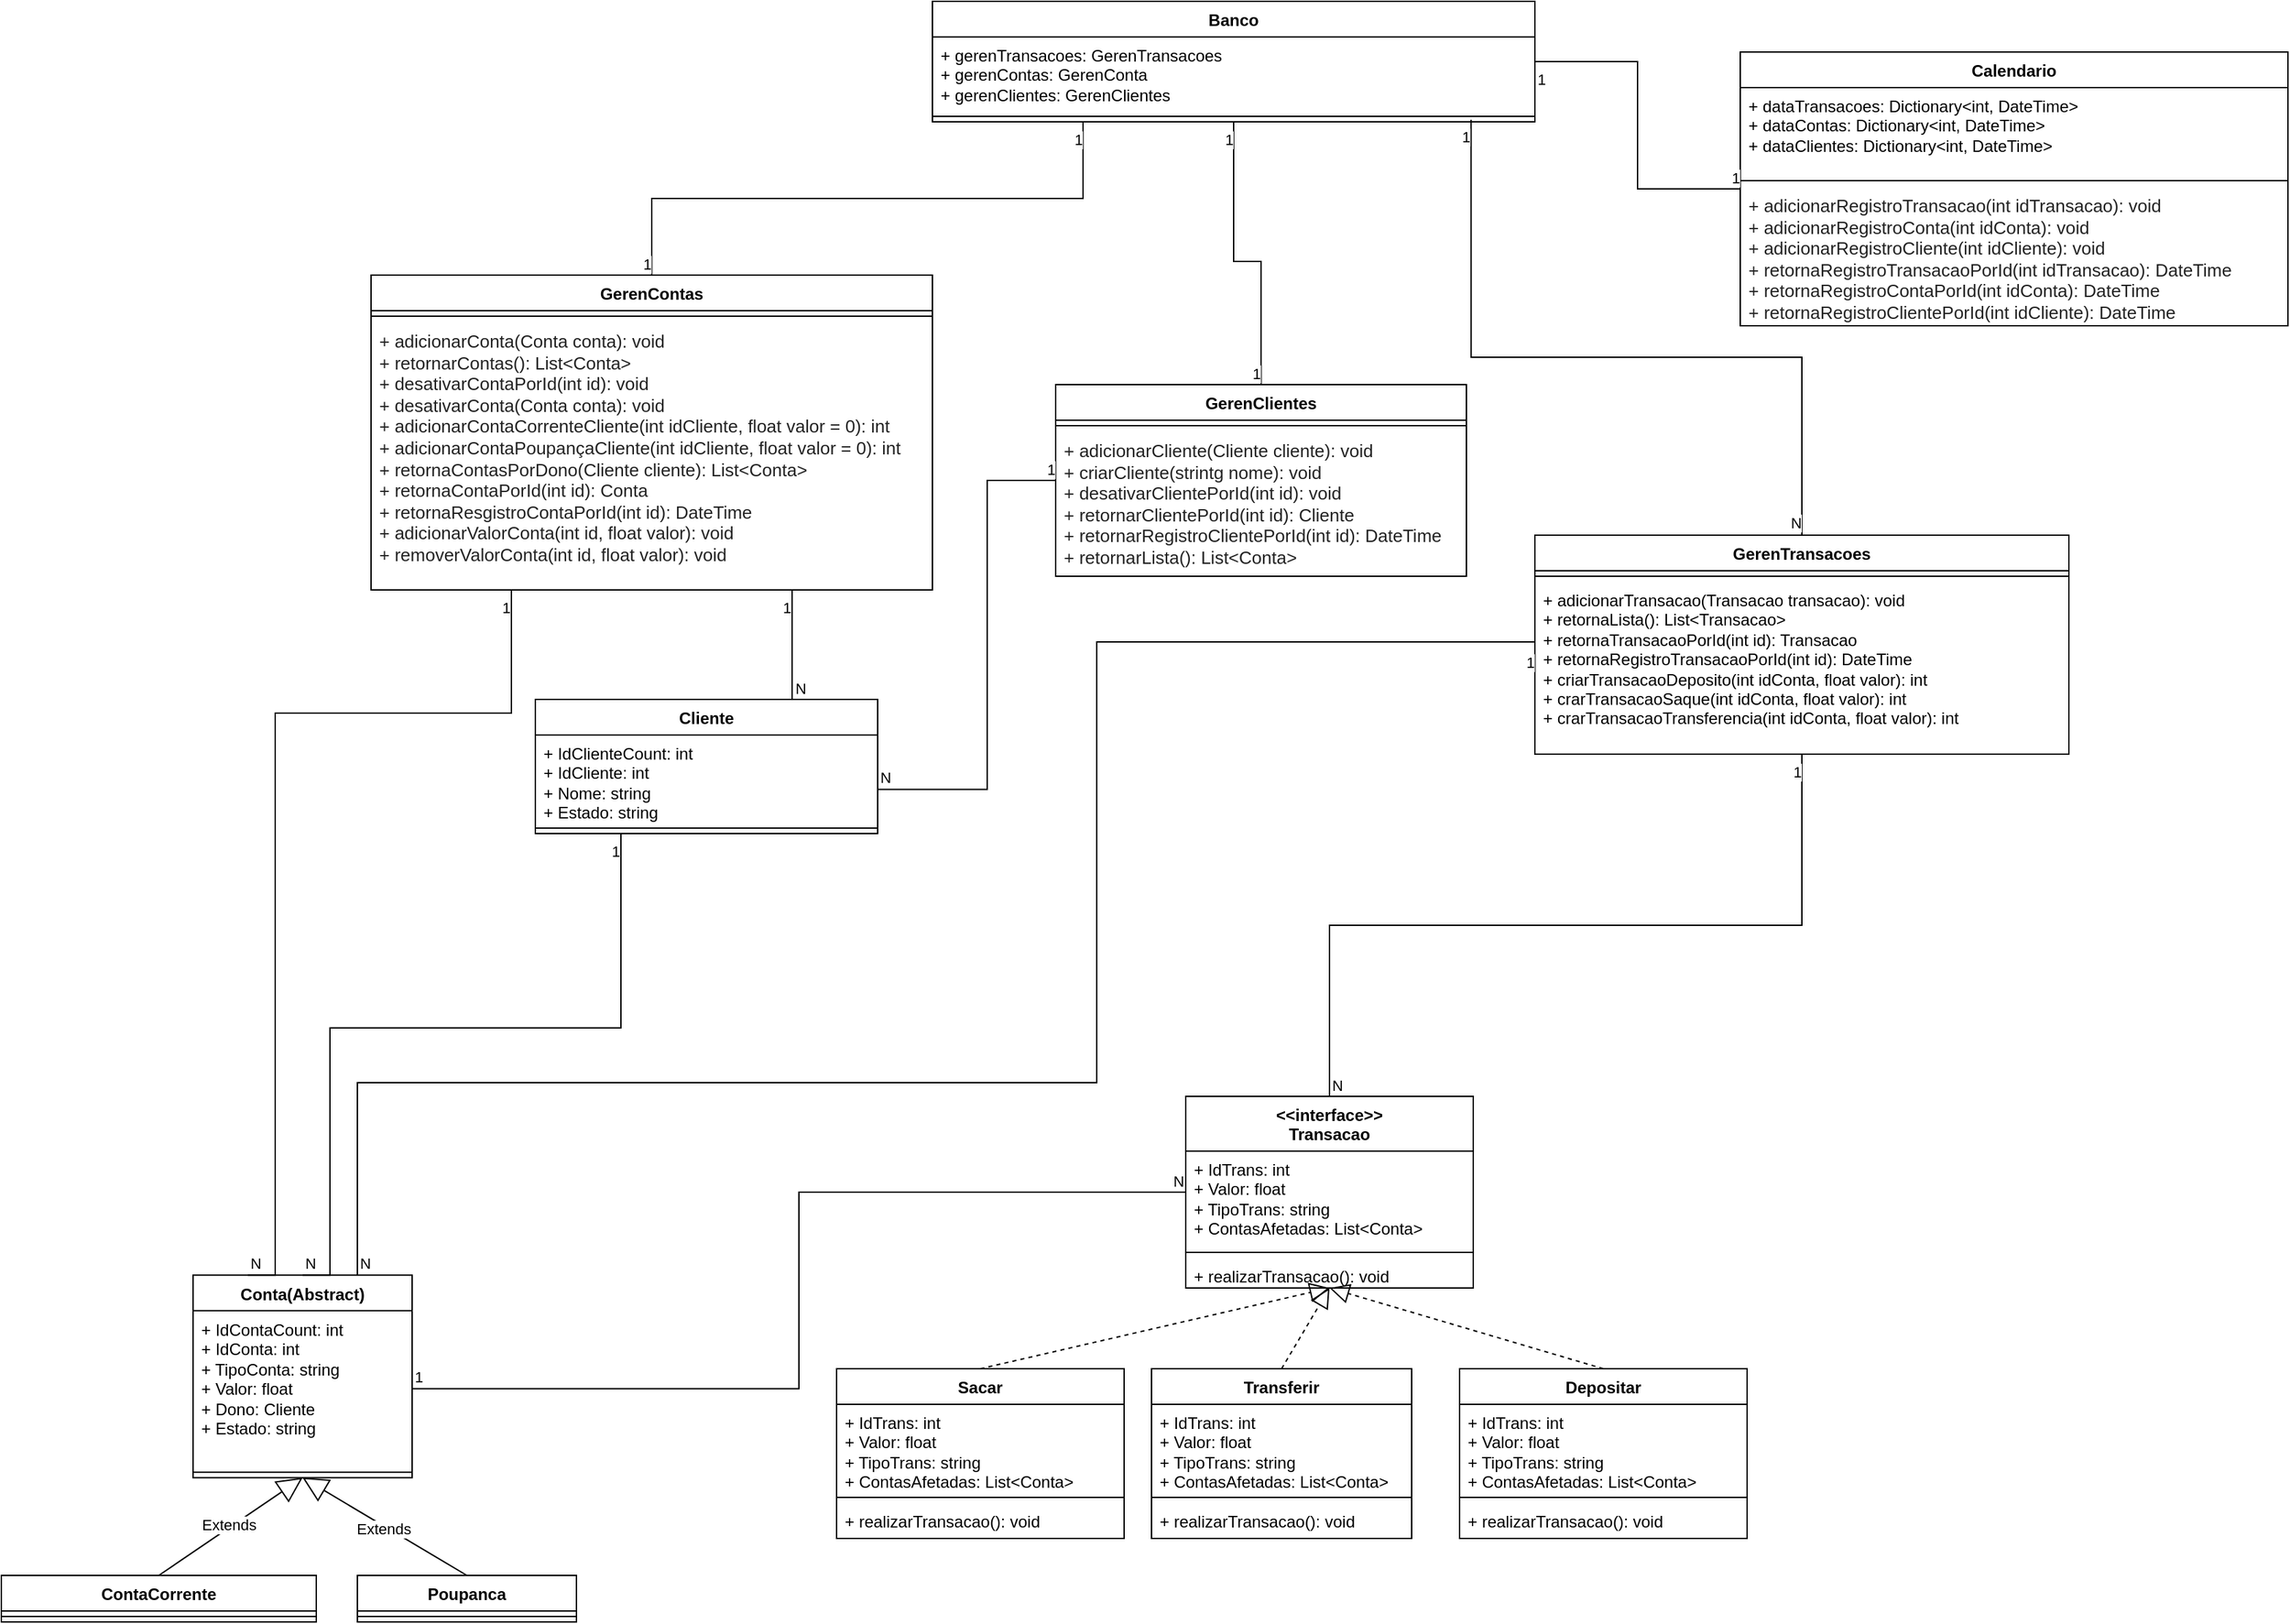 <mxfile version="24.8.1">
  <diagram id="C5RBs43oDa-KdzZeNtuy" name="Page-1">
    <mxGraphModel dx="4323" dy="3220" grid="1" gridSize="10" guides="1" tooltips="1" connect="1" arrows="1" fold="1" page="1" pageScale="1" pageWidth="827" pageHeight="1169" math="0" shadow="0">
      <root>
        <mxCell id="0" />
        <mxCell id="1" parent="0" />
        <mxCell id="G4L6pThN_X2vBgPVNXD7-27" value="Banco" style="swimlane;fontStyle=1;align=center;verticalAlign=top;childLayout=stackLayout;horizontal=1;startSize=26;horizontalStack=0;resizeParent=1;resizeParentMax=0;resizeLast=0;collapsible=1;marginBottom=0;whiteSpace=wrap;html=1;" parent="1" vertex="1">
          <mxGeometry x="160" y="10" width="440" height="88" as="geometry">
            <mxRectangle x="210" y="10" width="70" height="30" as="alternateBounds" />
          </mxGeometry>
        </mxCell>
        <mxCell id="G4L6pThN_X2vBgPVNXD7-28" value="+ gerenTransacoes: GerenTransacoes&lt;br&gt;&lt;div&gt;+ gerenContas: GerenConta&lt;br&gt;+&amp;nbsp;gerenClientes:&amp;nbsp;GerenClientes&lt;/div&gt;" style="text;strokeColor=none;fillColor=none;align=left;verticalAlign=top;spacingLeft=4;spacingRight=4;overflow=hidden;rotatable=0;points=[[0,0.5],[1,0.5]];portConstraint=eastwest;whiteSpace=wrap;html=1;" parent="G4L6pThN_X2vBgPVNXD7-27" vertex="1">
          <mxGeometry y="26" width="440" height="54" as="geometry" />
        </mxCell>
        <mxCell id="G4L6pThN_X2vBgPVNXD7-29" value="" style="line;strokeWidth=1;fillColor=none;align=left;verticalAlign=middle;spacingTop=-1;spacingLeft=3;spacingRight=3;rotatable=0;labelPosition=right;points=[];portConstraint=eastwest;strokeColor=inherit;" parent="G4L6pThN_X2vBgPVNXD7-27" vertex="1">
          <mxGeometry y="80" width="440" height="8" as="geometry" />
        </mxCell>
        <mxCell id="G4L6pThN_X2vBgPVNXD7-36" value="Sacar" style="swimlane;fontStyle=1;align=center;verticalAlign=top;childLayout=stackLayout;horizontal=1;startSize=26;horizontalStack=0;resizeParent=1;resizeParentMax=0;resizeLast=0;collapsible=1;marginBottom=0;whiteSpace=wrap;html=1;" parent="1" vertex="1">
          <mxGeometry x="90" y="1009" width="210" height="124" as="geometry" />
        </mxCell>
        <mxCell id="G4L6pThN_X2vBgPVNXD7-37" value="+ IdTrans: int&lt;br&gt;+ Valor: float&lt;div&gt;+ TipoTrans: string&lt;br&gt;+ ContasAfetadas: List&amp;lt;Conta&amp;gt;&lt;/div&gt;" style="text;strokeColor=none;fillColor=none;align=left;verticalAlign=top;spacingLeft=4;spacingRight=4;overflow=hidden;rotatable=0;points=[[0,0.5],[1,0.5]];portConstraint=eastwest;whiteSpace=wrap;html=1;" parent="G4L6pThN_X2vBgPVNXD7-36" vertex="1">
          <mxGeometry y="26" width="210" height="64" as="geometry" />
        </mxCell>
        <mxCell id="G4L6pThN_X2vBgPVNXD7-38" value="" style="line;strokeWidth=1;fillColor=none;align=left;verticalAlign=middle;spacingTop=-1;spacingLeft=3;spacingRight=3;rotatable=0;labelPosition=right;points=[];portConstraint=eastwest;strokeColor=inherit;" parent="G4L6pThN_X2vBgPVNXD7-36" vertex="1">
          <mxGeometry y="90" width="210" height="8" as="geometry" />
        </mxCell>
        <mxCell id="G4L6pThN_X2vBgPVNXD7-39" value="+ realizarTransacao(): void" style="text;strokeColor=none;fillColor=none;align=left;verticalAlign=top;spacingLeft=4;spacingRight=4;overflow=hidden;rotatable=0;points=[[0,0.5],[1,0.5]];portConstraint=eastwest;whiteSpace=wrap;html=1;" parent="G4L6pThN_X2vBgPVNXD7-36" vertex="1">
          <mxGeometry y="98" width="210" height="26" as="geometry" />
        </mxCell>
        <mxCell id="G4L6pThN_X2vBgPVNXD7-40" value="Transferir" style="swimlane;fontStyle=1;align=center;verticalAlign=top;childLayout=stackLayout;horizontal=1;startSize=26;horizontalStack=0;resizeParent=1;resizeParentMax=0;resizeLast=0;collapsible=1;marginBottom=0;whiteSpace=wrap;html=1;" parent="1" vertex="1">
          <mxGeometry x="320" y="1009" width="190" height="124" as="geometry" />
        </mxCell>
        <mxCell id="G4L6pThN_X2vBgPVNXD7-41" value="+ IdTrans: int&lt;br&gt;+ Valor: float&lt;div&gt;+ TipoTrans: string&lt;br&gt;+ ContasAfetadas: List&amp;lt;Conta&amp;gt;&lt;/div&gt;" style="text;strokeColor=none;fillColor=none;align=left;verticalAlign=top;spacingLeft=4;spacingRight=4;overflow=hidden;rotatable=0;points=[[0,0.5],[1,0.5]];portConstraint=eastwest;whiteSpace=wrap;html=1;" parent="G4L6pThN_X2vBgPVNXD7-40" vertex="1">
          <mxGeometry y="26" width="190" height="64" as="geometry" />
        </mxCell>
        <mxCell id="G4L6pThN_X2vBgPVNXD7-42" value="" style="line;strokeWidth=1;fillColor=none;align=left;verticalAlign=middle;spacingTop=-1;spacingLeft=3;spacingRight=3;rotatable=0;labelPosition=right;points=[];portConstraint=eastwest;strokeColor=inherit;" parent="G4L6pThN_X2vBgPVNXD7-40" vertex="1">
          <mxGeometry y="90" width="190" height="8" as="geometry" />
        </mxCell>
        <mxCell id="G4L6pThN_X2vBgPVNXD7-43" value="+ realizarTransacao(): void" style="text;strokeColor=none;fillColor=none;align=left;verticalAlign=top;spacingLeft=4;spacingRight=4;overflow=hidden;rotatable=0;points=[[0,0.5],[1,0.5]];portConstraint=eastwest;whiteSpace=wrap;html=1;" parent="G4L6pThN_X2vBgPVNXD7-40" vertex="1">
          <mxGeometry y="98" width="190" height="26" as="geometry" />
        </mxCell>
        <mxCell id="G4L6pThN_X2vBgPVNXD7-44" value="Poupanca" style="swimlane;fontStyle=1;align=center;verticalAlign=top;childLayout=stackLayout;horizontal=1;startSize=26;horizontalStack=0;resizeParent=1;resizeParentMax=0;resizeLast=0;collapsible=1;marginBottom=0;whiteSpace=wrap;html=1;" parent="1" vertex="1">
          <mxGeometry x="-260" y="1160" width="160" height="34" as="geometry" />
        </mxCell>
        <mxCell id="G4L6pThN_X2vBgPVNXD7-46" value="" style="line;strokeWidth=1;fillColor=none;align=left;verticalAlign=middle;spacingTop=-1;spacingLeft=3;spacingRight=3;rotatable=0;labelPosition=right;points=[];portConstraint=eastwest;strokeColor=inherit;" parent="G4L6pThN_X2vBgPVNXD7-44" vertex="1">
          <mxGeometry y="26" width="160" height="8" as="geometry" />
        </mxCell>
        <mxCell id="G4L6pThN_X2vBgPVNXD7-48" value="GerenContas" style="swimlane;fontStyle=1;align=center;verticalAlign=top;childLayout=stackLayout;horizontal=1;startSize=26;horizontalStack=0;resizeParent=1;resizeParentMax=0;resizeLast=0;collapsible=1;marginBottom=0;whiteSpace=wrap;html=1;" parent="1" vertex="1">
          <mxGeometry x="-250" y="210" width="410" height="230" as="geometry">
            <mxRectangle x="-160" y="290" width="160" height="30" as="alternateBounds" />
          </mxGeometry>
        </mxCell>
        <mxCell id="G4L6pThN_X2vBgPVNXD7-50" value="" style="line;strokeWidth=1;fillColor=none;align=left;verticalAlign=middle;spacingTop=-1;spacingLeft=3;spacingRight=3;rotatable=0;labelPosition=right;points=[];portConstraint=eastwest;strokeColor=inherit;" parent="G4L6pThN_X2vBgPVNXD7-48" vertex="1">
          <mxGeometry y="26" width="410" height="8" as="geometry" />
        </mxCell>
        <mxCell id="G4L6pThN_X2vBgPVNXD7-51" value="&lt;span style=&quot;color: rgb(34, 34, 34); font-family: Arial, Helvetica, sans-serif; font-size: small; background-color: rgb(255, 255, 255);&quot;&gt;+ adicionarConta(Conta conta): void&lt;/span&gt;&lt;br style=&quot;color: rgb(34, 34, 34); font-family: Arial, Helvetica, sans-serif; font-size: small; background-color: rgb(255, 255, 255);&quot;&gt;&lt;span style=&quot;color: rgb(34, 34, 34); font-family: Arial, Helvetica, sans-serif; font-size: small; background-color: rgb(255, 255, 255);&quot;&gt;+ retornarContas(): List&amp;lt;Conta&amp;gt;&lt;br&gt;+ desativarContaPorId(int id): void&lt;br&gt;+ desativarConta(Conta conta): void&lt;br&gt;+&amp;nbsp;&lt;/span&gt;&lt;font size=&quot;2&quot; face=&quot;Arial, Helvetica, sans-serif&quot; color=&quot;#222222&quot;&gt;adicionarContaCorrenteCliente(int idCliente, float valor = 0): int&lt;/font&gt;&lt;div&gt;&lt;font size=&quot;2&quot; face=&quot;Arial, Helvetica, sans-serif&quot; color=&quot;#222222&quot;&gt;+&amp;nbsp;&lt;/font&gt;&lt;span style=&quot;color: rgb(34, 34, 34); font-family: Arial, Helvetica, sans-serif; font-size: small; background-color: initial;&quot;&gt;adicionarContaPoupançaCliente(int idCliente, float valor = 0): int&lt;br&gt;+ retornaContasPorDono(Cliente cliente): List&amp;lt;Conta&amp;gt;&lt;/span&gt;&lt;/div&gt;&lt;div&gt;&lt;span style=&quot;color: rgb(34, 34, 34); font-family: Arial, Helvetica, sans-serif; font-size: small; background-color: initial;&quot;&gt;+ retornaContaPorId(int id): Conta&lt;/span&gt;&lt;/div&gt;&lt;div&gt;&lt;span style=&quot;color: rgb(34, 34, 34); font-family: Arial, Helvetica, sans-serif; font-size: small; background-color: initial;&quot;&gt;+&amp;nbsp;&lt;/span&gt;&lt;span style=&quot;color: rgb(34, 34, 34); font-family: Arial, Helvetica, sans-serif; font-size: small; background-color: initial;&quot;&gt;retornaResgistroContaPorId(int id): DateTime&lt;br&gt;+ adicionarValorConta(int id, float valor): void&lt;br&gt;+ removerValorConta(int id, float valor): void&lt;/span&gt;&lt;/div&gt;" style="text;strokeColor=none;fillColor=none;align=left;verticalAlign=top;spacingLeft=4;spacingRight=4;overflow=hidden;rotatable=0;points=[[0,0.5],[1,0.5]];portConstraint=eastwest;whiteSpace=wrap;html=1;" parent="G4L6pThN_X2vBgPVNXD7-48" vertex="1">
          <mxGeometry y="34" width="410" height="196" as="geometry" />
        </mxCell>
        <mxCell id="G4L6pThN_X2vBgPVNXD7-52" value="Calendario" style="swimlane;fontStyle=1;align=center;verticalAlign=top;childLayout=stackLayout;horizontal=1;startSize=26;horizontalStack=0;resizeParent=1;resizeParentMax=0;resizeLast=0;collapsible=1;marginBottom=0;whiteSpace=wrap;html=1;" parent="1" vertex="1">
          <mxGeometry x="750" y="47" width="400" height="200" as="geometry">
            <mxRectangle x="750" y="47" width="100" height="30" as="alternateBounds" />
          </mxGeometry>
        </mxCell>
        <mxCell id="G4L6pThN_X2vBgPVNXD7-53" value="+ dataTransacoes: Dictionary&amp;lt;int, DateTime&amp;gt;&lt;div&gt;+ dataContas: Dictionary&amp;lt;int, DateTime&amp;gt;&lt;br&gt;&lt;/div&gt;&lt;div&gt;+ dataClientes: Dictionary&amp;lt;int, DateTime&amp;gt;&lt;br&gt;&lt;/div&gt;" style="text;strokeColor=none;fillColor=none;align=left;verticalAlign=top;spacingLeft=4;spacingRight=4;overflow=hidden;rotatable=0;points=[[0,0.5],[1,0.5]];portConstraint=eastwest;whiteSpace=wrap;html=1;" parent="G4L6pThN_X2vBgPVNXD7-52" vertex="1">
          <mxGeometry y="26" width="400" height="64" as="geometry" />
        </mxCell>
        <mxCell id="G4L6pThN_X2vBgPVNXD7-54" value="" style="line;strokeWidth=1;fillColor=none;align=left;verticalAlign=middle;spacingTop=-1;spacingLeft=3;spacingRight=3;rotatable=0;labelPosition=right;points=[];portConstraint=eastwest;strokeColor=inherit;" parent="G4L6pThN_X2vBgPVNXD7-52" vertex="1">
          <mxGeometry y="90" width="400" height="8" as="geometry" />
        </mxCell>
        <mxCell id="G4L6pThN_X2vBgPVNXD7-55" value="&lt;font size=&quot;2&quot; face=&quot;Arial, Helvetica, sans-serif&quot; color=&quot;#222222&quot;&gt;&lt;span style=&quot;background-color: rgb(255, 255, 255);&quot;&gt;+ adicionarRegistroTransacao(int idTransacao): void&lt;br&gt;&lt;/span&gt;&lt;/font&gt;&lt;span style=&quot;color: rgb(34, 34, 34); font-family: Arial, Helvetica, sans-serif; font-size: small; background-color: rgb(255, 255, 255);&quot;&gt;+ adicionarRegistroConta(int idConta): void&lt;br&gt;&lt;/span&gt;&lt;span style=&quot;color: rgb(34, 34, 34); font-family: Arial, Helvetica, sans-serif; font-size: small; background-color: rgb(255, 255, 255);&quot;&gt;+ adicionarRegistroCliente(int idCliente): void&lt;br&gt;&lt;/span&gt;&lt;span style=&quot;color: rgb(34, 34, 34); font-family: Arial, Helvetica, sans-serif; font-size: small; background-color: rgb(255, 255, 255);&quot;&gt;+ retornaRegistroTransacaoPorId(int idTransacao): DateTime&lt;br&gt;&lt;/span&gt;&lt;span style=&quot;color: rgb(34, 34, 34); font-family: Arial, Helvetica, sans-serif; font-size: small; background-color: rgb(255, 255, 255);&quot;&gt;+ retornaRegistroContaPorId(int idConta): DateTime&lt;br&gt;&lt;/span&gt;&lt;span style=&quot;color: rgb(34, 34, 34); font-family: Arial, Helvetica, sans-serif; font-size: small; background-color: rgb(255, 255, 255);&quot;&gt;+ retornaRegistroClientePorId(int idCliente): DateTime&lt;/span&gt;&lt;font size=&quot;2&quot; face=&quot;Arial, Helvetica, sans-serif&quot; color=&quot;#222222&quot;&gt;&lt;span style=&quot;background-color: rgb(255, 255, 255);&quot;&gt;&lt;br&gt;&lt;/span&gt;&lt;/font&gt;" style="text;strokeColor=none;fillColor=none;align=left;verticalAlign=top;spacingLeft=4;spacingRight=4;overflow=hidden;rotatable=0;points=[[0,0.5],[1,0.5]];portConstraint=eastwest;whiteSpace=wrap;html=1;" parent="G4L6pThN_X2vBgPVNXD7-52" vertex="1">
          <mxGeometry y="98" width="400" height="102" as="geometry" />
        </mxCell>
        <mxCell id="G4L6pThN_X2vBgPVNXD7-56" value="GerenClientes" style="swimlane;fontStyle=1;align=center;verticalAlign=top;childLayout=stackLayout;horizontal=1;startSize=26;horizontalStack=0;resizeParent=1;resizeParentMax=0;resizeLast=0;collapsible=1;marginBottom=0;whiteSpace=wrap;html=1;" parent="1" vertex="1">
          <mxGeometry x="250" y="290" width="300" height="140" as="geometry">
            <mxRectangle x="190" y="410" width="170" height="30" as="alternateBounds" />
          </mxGeometry>
        </mxCell>
        <mxCell id="G4L6pThN_X2vBgPVNXD7-58" value="" style="line;strokeWidth=1;fillColor=none;align=left;verticalAlign=middle;spacingTop=-1;spacingLeft=3;spacingRight=3;rotatable=0;labelPosition=right;points=[];portConstraint=eastwest;strokeColor=inherit;" parent="G4L6pThN_X2vBgPVNXD7-56" vertex="1">
          <mxGeometry y="26" width="300" height="8" as="geometry" />
        </mxCell>
        <mxCell id="G4L6pThN_X2vBgPVNXD7-59" value="&lt;span style=&quot;color: rgb(34, 34, 34); font-family: Arial, Helvetica, sans-serif; font-size: small; background-color: rgb(255, 255, 255);&quot;&gt;+ adicionarCliente(Cliente cliente): void&lt;/span&gt;&lt;br style=&quot;color: rgb(34, 34, 34); font-family: Arial, Helvetica, sans-serif; font-size: small; background-color: rgb(255, 255, 255);&quot;&gt;&lt;span style=&quot;color: rgb(34, 34, 34); font-family: Arial, Helvetica, sans-serif; font-size: small; background-color: rgb(255, 255, 255);&quot;&gt;+ criarCliente(strintg nome): void&lt;br&gt;+ desativarClientePorId(int id): void&lt;br&gt;+ retornarClientePorId(int id): Cliente&lt;/span&gt;&lt;div&gt;&lt;span style=&quot;color: rgb(34, 34, 34); font-family: Arial, Helvetica, sans-serif; font-size: small; background-color: rgb(255, 255, 255);&quot;&gt;+ retornarRegistroClientePorId(int id): DateTime&lt;br&gt;+ retornarLista&lt;/span&gt;&lt;span style=&quot;background-color: rgb(255, 255, 255); color: rgb(34, 34, 34); font-family: Arial, Helvetica, sans-serif; font-size: small;&quot;&gt;(): List&amp;lt;Conta&amp;gt;&lt;/span&gt;&lt;/div&gt;" style="text;strokeColor=none;fillColor=none;align=left;verticalAlign=top;spacingLeft=4;spacingRight=4;overflow=hidden;rotatable=0;points=[[0,0.5],[1,0.5]];portConstraint=eastwest;whiteSpace=wrap;html=1;" parent="G4L6pThN_X2vBgPVNXD7-56" vertex="1">
          <mxGeometry y="34" width="300" height="106" as="geometry" />
        </mxCell>
        <mxCell id="G4L6pThN_X2vBgPVNXD7-60" value="GerenTransacoes" style="swimlane;fontStyle=1;align=center;verticalAlign=top;childLayout=stackLayout;horizontal=1;startSize=26;horizontalStack=0;resizeParent=1;resizeParentMax=0;resizeLast=0;collapsible=1;marginBottom=0;whiteSpace=wrap;html=1;" parent="1" vertex="1">
          <mxGeometry x="600" y="400" width="390" height="160" as="geometry">
            <mxRectangle x="470" y="470" width="180" height="30" as="alternateBounds" />
          </mxGeometry>
        </mxCell>
        <mxCell id="G4L6pThN_X2vBgPVNXD7-62" value="" style="line;strokeWidth=1;fillColor=none;align=left;verticalAlign=middle;spacingTop=-1;spacingLeft=3;spacingRight=3;rotatable=0;labelPosition=right;points=[];portConstraint=eastwest;strokeColor=inherit;" parent="G4L6pThN_X2vBgPVNXD7-60" vertex="1">
          <mxGeometry y="26" width="390" height="8" as="geometry" />
        </mxCell>
        <mxCell id="G4L6pThN_X2vBgPVNXD7-63" value="+ adicionarTransacao(Transacao transacao): void&lt;br&gt;+ retornaLista(): List&amp;lt;Transacao&amp;gt;&lt;div&gt;+ retornaTransacaoPorId(int id): Transacao&lt;br&gt;+ retornaRegistroTransacaoPorId(int id): DateTime&lt;br&gt;+ criarTransacaoDeposito(int idConta, float valor): int&lt;/div&gt;&lt;div&gt;+ crarTransacaoSaque(int idConta, float valor): int&lt;/div&gt;&lt;div&gt;+ crarTransacaoTransferencia(int idConta, float valor): int&lt;br&gt;&lt;/div&gt;" style="text;strokeColor=none;fillColor=none;align=left;verticalAlign=top;spacingLeft=4;spacingRight=4;overflow=hidden;rotatable=0;points=[[0,0.5],[1,0.5]];portConstraint=eastwest;whiteSpace=wrap;html=1;" parent="G4L6pThN_X2vBgPVNXD7-60" vertex="1">
          <mxGeometry y="34" width="390" height="126" as="geometry" />
        </mxCell>
        <mxCell id="G4L6pThN_X2vBgPVNXD7-64" value="Depositar" style="swimlane;fontStyle=1;align=center;verticalAlign=top;childLayout=stackLayout;horizontal=1;startSize=26;horizontalStack=0;resizeParent=1;resizeParentMax=0;resizeLast=0;collapsible=1;marginBottom=0;whiteSpace=wrap;html=1;" parent="1" vertex="1">
          <mxGeometry x="545" y="1009" width="210" height="124" as="geometry" />
        </mxCell>
        <mxCell id="G4L6pThN_X2vBgPVNXD7-65" value="+ IdTrans: int&lt;br&gt;+ Valor: float&lt;div&gt;+ TipoTrans: string&lt;br&gt;+ ContasAfetadas: List&amp;lt;Conta&amp;gt;&lt;/div&gt;" style="text;strokeColor=none;fillColor=none;align=left;verticalAlign=top;spacingLeft=4;spacingRight=4;overflow=hidden;rotatable=0;points=[[0,0.5],[1,0.5]];portConstraint=eastwest;whiteSpace=wrap;html=1;" parent="G4L6pThN_X2vBgPVNXD7-64" vertex="1">
          <mxGeometry y="26" width="210" height="64" as="geometry" />
        </mxCell>
        <mxCell id="G4L6pThN_X2vBgPVNXD7-66" value="" style="line;strokeWidth=1;fillColor=none;align=left;verticalAlign=middle;spacingTop=-1;spacingLeft=3;spacingRight=3;rotatable=0;labelPosition=right;points=[];portConstraint=eastwest;strokeColor=inherit;" parent="G4L6pThN_X2vBgPVNXD7-64" vertex="1">
          <mxGeometry y="90" width="210" height="8" as="geometry" />
        </mxCell>
        <mxCell id="G4L6pThN_X2vBgPVNXD7-67" value="+ realizarTransacao(): void" style="text;strokeColor=none;fillColor=none;align=left;verticalAlign=top;spacingLeft=4;spacingRight=4;overflow=hidden;rotatable=0;points=[[0,0.5],[1,0.5]];portConstraint=eastwest;whiteSpace=wrap;html=1;" parent="G4L6pThN_X2vBgPVNXD7-64" vertex="1">
          <mxGeometry y="98" width="210" height="26" as="geometry" />
        </mxCell>
        <mxCell id="G4L6pThN_X2vBgPVNXD7-68" value="ContaCorrente" style="swimlane;fontStyle=1;align=center;verticalAlign=top;childLayout=stackLayout;horizontal=1;startSize=26;horizontalStack=0;resizeParent=1;resizeParentMax=0;resizeLast=0;collapsible=1;marginBottom=0;whiteSpace=wrap;html=1;" parent="1" vertex="1">
          <mxGeometry x="-520" y="1160" width="230" height="34" as="geometry" />
        </mxCell>
        <mxCell id="G4L6pThN_X2vBgPVNXD7-70" value="" style="line;strokeWidth=1;fillColor=none;align=left;verticalAlign=middle;spacingTop=-1;spacingLeft=3;spacingRight=3;rotatable=0;labelPosition=right;points=[];portConstraint=eastwest;strokeColor=inherit;" parent="G4L6pThN_X2vBgPVNXD7-68" vertex="1">
          <mxGeometry y="26" width="230" height="8" as="geometry" />
        </mxCell>
        <mxCell id="G4L6pThN_X2vBgPVNXD7-76" value="Conta(Abstract)" style="swimlane;fontStyle=1;align=center;verticalAlign=top;childLayout=stackLayout;horizontal=1;startSize=26;horizontalStack=0;resizeParent=1;resizeParentMax=0;resizeLast=0;collapsible=1;marginBottom=0;whiteSpace=wrap;html=1;" parent="1" vertex="1">
          <mxGeometry x="-380" y="940.6" width="160" height="148" as="geometry">
            <mxRectangle x="-345" y="989.73" width="120" height="30" as="alternateBounds" />
          </mxGeometry>
        </mxCell>
        <mxCell id="G4L6pThN_X2vBgPVNXD7-77" value="+ IdContaCount: int&lt;br&gt;+ IdConta: int&lt;br&gt;&lt;div&gt;+ TipoConta: string&lt;/div&gt;&lt;div&gt;+ Valor: float&lt;/div&gt;&lt;div&gt;+ Dono: Cliente&lt;br&gt;+ Estado: string&lt;/div&gt;" style="text;strokeColor=none;fillColor=none;align=left;verticalAlign=top;spacingLeft=4;spacingRight=4;overflow=hidden;rotatable=0;points=[[0,0.5],[1,0.5]];portConstraint=eastwest;whiteSpace=wrap;html=1;" parent="G4L6pThN_X2vBgPVNXD7-76" vertex="1">
          <mxGeometry y="26" width="160" height="114" as="geometry" />
        </mxCell>
        <mxCell id="G4L6pThN_X2vBgPVNXD7-78" value="" style="line;strokeWidth=1;fillColor=none;align=left;verticalAlign=middle;spacingTop=-1;spacingLeft=3;spacingRight=3;rotatable=0;labelPosition=right;points=[];portConstraint=eastwest;strokeColor=inherit;" parent="G4L6pThN_X2vBgPVNXD7-76" vertex="1">
          <mxGeometry y="140" width="160" height="8" as="geometry" />
        </mxCell>
        <mxCell id="G4L6pThN_X2vBgPVNXD7-80" value="Cliente" style="swimlane;fontStyle=1;align=center;verticalAlign=top;childLayout=stackLayout;horizontal=1;startSize=26;horizontalStack=0;resizeParent=1;resizeParentMax=0;resizeLast=0;collapsible=1;marginBottom=0;whiteSpace=wrap;html=1;" parent="1" vertex="1">
          <mxGeometry x="-130" y="520" width="250" height="98" as="geometry">
            <mxRectangle x="-80" y="318" width="80" height="30" as="alternateBounds" />
          </mxGeometry>
        </mxCell>
        <mxCell id="G4L6pThN_X2vBgPVNXD7-81" value="+ IdClienteCount: int&lt;div&gt;+ IdCliente: int&lt;/div&gt;&lt;div&gt;+ Nome: string&lt;/div&gt;&lt;div&gt;+ Estado: string&lt;/div&gt;" style="text;strokeColor=none;fillColor=none;align=left;verticalAlign=top;spacingLeft=4;spacingRight=4;overflow=hidden;rotatable=0;points=[[0,0.5],[1,0.5]];portConstraint=eastwest;whiteSpace=wrap;html=1;" parent="G4L6pThN_X2vBgPVNXD7-80" vertex="1">
          <mxGeometry y="26" width="250" height="64" as="geometry" />
        </mxCell>
        <mxCell id="G4L6pThN_X2vBgPVNXD7-82" value="" style="line;strokeWidth=1;fillColor=none;align=left;verticalAlign=middle;spacingTop=-1;spacingLeft=3;spacingRight=3;rotatable=0;labelPosition=right;points=[];portConstraint=eastwest;strokeColor=inherit;" parent="G4L6pThN_X2vBgPVNXD7-80" vertex="1">
          <mxGeometry y="90" width="250" height="8" as="geometry" />
        </mxCell>
        <mxCell id="G4L6pThN_X2vBgPVNXD7-85" value="Extends" style="endArrow=block;endSize=16;endFill=0;html=1;rounded=0;exitX=0.5;exitY=0;exitDx=0;exitDy=0;entryX=0.5;entryY=1;entryDx=0;entryDy=0;" parent="1" source="G4L6pThN_X2vBgPVNXD7-44" target="G4L6pThN_X2vBgPVNXD7-76" edge="1">
          <mxGeometry y="2" width="160" relative="1" as="geometry">
            <mxPoint x="-420" y="877.71" as="sourcePoint" />
            <mxPoint x="-90" y="1125.33" as="targetPoint" />
            <mxPoint as="offset" />
          </mxGeometry>
        </mxCell>
        <mxCell id="G4L6pThN_X2vBgPVNXD7-87" value="Extends" style="endArrow=block;endSize=16;endFill=0;html=1;rounded=0;exitX=0.5;exitY=0;exitDx=0;exitDy=0;entryX=0.5;entryY=1;entryDx=0;entryDy=0;" parent="1" source="G4L6pThN_X2vBgPVNXD7-68" target="G4L6pThN_X2vBgPVNXD7-76" edge="1">
          <mxGeometry y="2" width="160" relative="1" as="geometry">
            <mxPoint x="-410" y="887.71" as="sourcePoint" />
            <mxPoint x="-180" y="1145.33" as="targetPoint" />
            <mxPoint as="offset" />
          </mxGeometry>
        </mxCell>
        <mxCell id="G4L6pThN_X2vBgPVNXD7-89" value="&amp;lt;&amp;lt;interface&amp;gt;&amp;gt;&lt;br&gt;Transacao" style="swimlane;fontStyle=1;align=center;verticalAlign=top;childLayout=stackLayout;horizontal=1;startSize=40;horizontalStack=0;resizeParent=1;resizeParentMax=0;resizeLast=0;collapsible=1;marginBottom=0;whiteSpace=wrap;html=1;" parent="1" vertex="1">
          <mxGeometry x="345" y="810" width="210" height="140" as="geometry">
            <mxRectangle x="-40" y="400" width="110" height="40" as="alternateBounds" />
          </mxGeometry>
        </mxCell>
        <mxCell id="G4L6pThN_X2vBgPVNXD7-92" value="+ IdTrans: int&lt;br&gt;+ Valor: float&lt;div&gt;+ TipoTrans: string&lt;br&gt;+ ContasAfetadas: List&amp;lt;Conta&amp;gt;&lt;/div&gt;" style="text;strokeColor=none;fillColor=none;align=left;verticalAlign=top;spacingLeft=4;spacingRight=4;overflow=hidden;rotatable=0;points=[[0,0.5],[1,0.5]];portConstraint=eastwest;whiteSpace=wrap;html=1;" parent="G4L6pThN_X2vBgPVNXD7-89" vertex="1">
          <mxGeometry y="40" width="210" height="70" as="geometry" />
        </mxCell>
        <mxCell id="G4L6pThN_X2vBgPVNXD7-91" value="" style="line;strokeWidth=1;fillColor=none;align=left;verticalAlign=middle;spacingTop=-1;spacingLeft=3;spacingRight=3;rotatable=0;labelPosition=right;points=[];portConstraint=eastwest;strokeColor=inherit;" parent="G4L6pThN_X2vBgPVNXD7-89" vertex="1">
          <mxGeometry y="110" width="210" height="8" as="geometry" />
        </mxCell>
        <mxCell id="jb2YQaa899RZzZBE6qHT-4" value="+ realizarTransacao(): void" style="text;strokeColor=none;fillColor=none;align=left;verticalAlign=top;spacingLeft=4;spacingRight=4;overflow=hidden;rotatable=0;points=[[0,0.5],[1,0.5]];portConstraint=eastwest;whiteSpace=wrap;html=1;" vertex="1" parent="G4L6pThN_X2vBgPVNXD7-89">
          <mxGeometry y="118" width="210" height="22" as="geometry" />
        </mxCell>
        <mxCell id="G4L6pThN_X2vBgPVNXD7-95" value="" style="endArrow=block;dashed=1;endFill=0;endSize=12;html=1;rounded=0;exitX=0.5;exitY=0;exitDx=0;exitDy=0;entryX=0.5;entryY=1;entryDx=0;entryDy=0;" parent="1" source="G4L6pThN_X2vBgPVNXD7-64" target="G4L6pThN_X2vBgPVNXD7-89" edge="1">
          <mxGeometry width="160" relative="1" as="geometry">
            <mxPoint x="355" y="1150.28" as="sourcePoint" />
            <mxPoint x="320" y="820.28" as="targetPoint" />
          </mxGeometry>
        </mxCell>
        <mxCell id="G4L6pThN_X2vBgPVNXD7-96" value="" style="endArrow=block;dashed=1;endFill=0;endSize=12;html=1;rounded=0;exitX=0.5;exitY=0;exitDx=0;exitDy=0;entryX=0.5;entryY=1;entryDx=0;entryDy=0;" parent="1" source="G4L6pThN_X2vBgPVNXD7-40" target="G4L6pThN_X2vBgPVNXD7-89" edge="1">
          <mxGeometry width="160" relative="1" as="geometry">
            <mxPoint x="365" y="1160.28" as="sourcePoint" />
            <mxPoint x="355" y="810.28" as="targetPoint" />
          </mxGeometry>
        </mxCell>
        <mxCell id="G4L6pThN_X2vBgPVNXD7-97" value="" style="endArrow=block;dashed=1;endFill=0;endSize=12;html=1;rounded=0;exitX=0.5;exitY=0;exitDx=0;exitDy=0;entryX=0.5;entryY=1;entryDx=0;entryDy=0;" parent="1" source="G4L6pThN_X2vBgPVNXD7-36" target="G4L6pThN_X2vBgPVNXD7-89" edge="1">
          <mxGeometry width="160" relative="1" as="geometry">
            <mxPoint x="375" y="1170.28" as="sourcePoint" />
            <mxPoint x="535" y="1170.28" as="targetPoint" />
          </mxGeometry>
        </mxCell>
        <mxCell id="G4L6pThN_X2vBgPVNXD7-113" value="" style="endArrow=none;html=1;edgeStyle=orthogonalEdgeStyle;rounded=0;exitX=0.25;exitY=1;exitDx=0;exitDy=0;labelPosition=left;verticalLabelPosition=bottom;align=right;verticalAlign=top;entryX=0.5;entryY=0;entryDx=0;entryDy=0;" parent="1" source="G4L6pThN_X2vBgPVNXD7-27" target="G4L6pThN_X2vBgPVNXD7-48" edge="1">
          <mxGeometry relative="1" as="geometry">
            <mxPoint x="397.5" y="128" as="sourcePoint" />
            <mxPoint x="320" y="240" as="targetPoint" />
          </mxGeometry>
        </mxCell>
        <mxCell id="G4L6pThN_X2vBgPVNXD7-114" value="1" style="edgeLabel;resizable=0;html=1;align=right;verticalAlign=top;labelPosition=left;verticalLabelPosition=bottom;" parent="G4L6pThN_X2vBgPVNXD7-113" connectable="0" vertex="1">
          <mxGeometry x="-1" relative="1" as="geometry" />
        </mxCell>
        <mxCell id="G4L6pThN_X2vBgPVNXD7-115" value="1" style="edgeLabel;resizable=0;html=1;align=right;verticalAlign=bottom;" parent="G4L6pThN_X2vBgPVNXD7-113" connectable="0" vertex="1">
          <mxGeometry x="1" relative="1" as="geometry" />
        </mxCell>
        <mxCell id="G4L6pThN_X2vBgPVNXD7-116" value="" style="endArrow=none;html=1;edgeStyle=orthogonalEdgeStyle;rounded=0;exitX=0.894;exitY=0.809;exitDx=0;exitDy=0;labelPosition=left;verticalLabelPosition=bottom;align=right;verticalAlign=top;entryX=0.5;entryY=0;entryDx=0;entryDy=0;exitPerimeter=0;" parent="1" source="G4L6pThN_X2vBgPVNXD7-29" target="G4L6pThN_X2vBgPVNXD7-60" edge="1">
          <mxGeometry relative="1" as="geometry">
            <mxPoint x="688" y="70" as="sourcePoint" />
            <mxPoint x="520" y="260" as="targetPoint" />
            <Array as="points">
              <mxPoint x="553" y="270" />
              <mxPoint x="795" y="270" />
            </Array>
          </mxGeometry>
        </mxCell>
        <mxCell id="G4L6pThN_X2vBgPVNXD7-117" value="1" style="edgeLabel;resizable=0;html=1;align=right;verticalAlign=top;labelPosition=left;verticalLabelPosition=bottom;" parent="G4L6pThN_X2vBgPVNXD7-116" connectable="0" vertex="1">
          <mxGeometry x="-1" relative="1" as="geometry" />
        </mxCell>
        <mxCell id="G4L6pThN_X2vBgPVNXD7-118" value="N" style="edgeLabel;resizable=0;html=1;align=right;verticalAlign=bottom;" parent="G4L6pThN_X2vBgPVNXD7-116" connectable="0" vertex="1">
          <mxGeometry x="1" relative="1" as="geometry" />
        </mxCell>
        <mxCell id="G4L6pThN_X2vBgPVNXD7-119" value="" style="endArrow=none;html=1;edgeStyle=orthogonalEdgeStyle;rounded=0;exitX=0.5;exitY=1;exitDx=0;exitDy=0;labelPosition=left;verticalLabelPosition=bottom;align=right;verticalAlign=top;entryX=0.5;entryY=0;entryDx=0;entryDy=0;" parent="1" source="G4L6pThN_X2vBgPVNXD7-27" target="G4L6pThN_X2vBgPVNXD7-56" edge="1">
          <mxGeometry relative="1" as="geometry">
            <mxPoint x="423" y="100" as="sourcePoint" />
            <mxPoint x="660" y="298" as="targetPoint" />
            <Array as="points">
              <mxPoint x="380" y="200" />
              <mxPoint x="400" y="200" />
            </Array>
          </mxGeometry>
        </mxCell>
        <mxCell id="G4L6pThN_X2vBgPVNXD7-120" value="1" style="edgeLabel;resizable=0;html=1;align=right;verticalAlign=top;labelPosition=left;verticalLabelPosition=bottom;" parent="G4L6pThN_X2vBgPVNXD7-119" connectable="0" vertex="1">
          <mxGeometry x="-1" relative="1" as="geometry" />
        </mxCell>
        <mxCell id="G4L6pThN_X2vBgPVNXD7-121" value="1" style="edgeLabel;resizable=0;html=1;align=right;verticalAlign=bottom;" parent="G4L6pThN_X2vBgPVNXD7-119" connectable="0" vertex="1">
          <mxGeometry x="1" relative="1" as="geometry" />
        </mxCell>
        <mxCell id="G4L6pThN_X2vBgPVNXD7-123" value="" style="endArrow=none;html=1;edgeStyle=orthogonalEdgeStyle;rounded=0;exitX=1;exitY=0.5;exitDx=0;exitDy=0;labelPosition=left;verticalLabelPosition=bottom;align=right;verticalAlign=top;entryX=0;entryY=0.5;entryDx=0;entryDy=0;" parent="1" source="G4L6pThN_X2vBgPVNXD7-27" target="G4L6pThN_X2vBgPVNXD7-52" edge="1">
          <mxGeometry relative="1" as="geometry">
            <mxPoint x="423" y="100" as="sourcePoint" />
            <mxPoint x="660" y="298" as="targetPoint" />
          </mxGeometry>
        </mxCell>
        <mxCell id="G4L6pThN_X2vBgPVNXD7-124" value="1" style="edgeLabel;resizable=0;html=1;align=left;verticalAlign=top;labelPosition=right;verticalLabelPosition=bottom;" parent="G4L6pThN_X2vBgPVNXD7-123" connectable="0" vertex="1">
          <mxGeometry x="-1" relative="1" as="geometry" />
        </mxCell>
        <mxCell id="G4L6pThN_X2vBgPVNXD7-125" value="1" style="edgeLabel;resizable=0;html=1;align=right;verticalAlign=bottom;" parent="G4L6pThN_X2vBgPVNXD7-123" connectable="0" vertex="1">
          <mxGeometry x="1" relative="1" as="geometry" />
        </mxCell>
        <mxCell id="G4L6pThN_X2vBgPVNXD7-127" value="" style="endArrow=none;html=1;edgeStyle=orthogonalEdgeStyle;rounded=0;labelPosition=left;verticalLabelPosition=bottom;align=right;verticalAlign=top;entryX=0.5;entryY=0;entryDx=0;entryDy=0;exitX=0.5;exitY=1;exitDx=0;exitDy=0;" parent="1" source="G4L6pThN_X2vBgPVNXD7-60" target="G4L6pThN_X2vBgPVNXD7-89" edge="1">
          <mxGeometry relative="1" as="geometry">
            <mxPoint x="200" y="340" as="sourcePoint" />
            <mxPoint y="428" as="targetPoint" />
          </mxGeometry>
        </mxCell>
        <mxCell id="G4L6pThN_X2vBgPVNXD7-128" value="1" style="edgeLabel;resizable=0;html=1;align=right;verticalAlign=top;labelPosition=left;verticalLabelPosition=bottom;" parent="G4L6pThN_X2vBgPVNXD7-127" connectable="0" vertex="1">
          <mxGeometry x="-1" relative="1" as="geometry" />
        </mxCell>
        <mxCell id="G4L6pThN_X2vBgPVNXD7-129" value="N" style="edgeLabel;resizable=0;html=1;align=left;verticalAlign=bottom;labelPosition=right;verticalLabelPosition=top;" parent="G4L6pThN_X2vBgPVNXD7-127" connectable="0" vertex="1">
          <mxGeometry x="1" relative="1" as="geometry" />
        </mxCell>
        <mxCell id="G4L6pThN_X2vBgPVNXD7-130" value="" style="endArrow=none;html=1;edgeStyle=orthogonalEdgeStyle;rounded=0;labelPosition=right;verticalLabelPosition=bottom;align=left;verticalAlign=top;entryX=0;entryY=0.5;entryDx=0;entryDy=0;exitX=1;exitY=0.5;exitDx=0;exitDy=0;" parent="1" source="G4L6pThN_X2vBgPVNXD7-77" target="G4L6pThN_X2vBgPVNXD7-89" edge="1">
          <mxGeometry relative="1" as="geometry">
            <mxPoint x="330" y="890" as="sourcePoint" />
            <mxPoint x="685" y="1060.28" as="targetPoint" />
          </mxGeometry>
        </mxCell>
        <mxCell id="G4L6pThN_X2vBgPVNXD7-131" value="1" style="edgeLabel;resizable=0;html=1;align=left;verticalAlign=bottom;labelPosition=right;verticalLabelPosition=top;" parent="G4L6pThN_X2vBgPVNXD7-130" connectable="0" vertex="1">
          <mxGeometry x="-1" relative="1" as="geometry" />
        </mxCell>
        <mxCell id="G4L6pThN_X2vBgPVNXD7-132" value="N" style="edgeLabel;resizable=0;html=1;align=right;verticalAlign=bottom;labelPosition=left;verticalLabelPosition=top;" parent="G4L6pThN_X2vBgPVNXD7-130" connectable="0" vertex="1">
          <mxGeometry x="1" relative="1" as="geometry" />
        </mxCell>
        <mxCell id="G4L6pThN_X2vBgPVNXD7-134" value="" style="endArrow=none;html=1;edgeStyle=orthogonalEdgeStyle;rounded=0;labelPosition=left;verticalLabelPosition=bottom;align=right;verticalAlign=top;exitX=0.25;exitY=1;exitDx=0;exitDy=0;entryX=0.25;entryY=0;entryDx=0;entryDy=0;" parent="1" source="G4L6pThN_X2vBgPVNXD7-48" target="G4L6pThN_X2vBgPVNXD7-76" edge="1">
          <mxGeometry relative="1" as="geometry">
            <mxPoint x="-265" y="388" as="sourcePoint" />
            <mxPoint x="-160" y="630" as="targetPoint" />
            <Array as="points">
              <mxPoint x="-147" y="530" />
              <mxPoint x="-320" y="530" />
            </Array>
          </mxGeometry>
        </mxCell>
        <mxCell id="G4L6pThN_X2vBgPVNXD7-135" value="1" style="edgeLabel;resizable=0;html=1;align=right;verticalAlign=top;labelPosition=left;verticalLabelPosition=bottom;" parent="G4L6pThN_X2vBgPVNXD7-134" connectable="0" vertex="1">
          <mxGeometry x="-1" relative="1" as="geometry" />
        </mxCell>
        <mxCell id="G4L6pThN_X2vBgPVNXD7-136" value="N" style="edgeLabel;resizable=0;html=1;align=left;verticalAlign=bottom;labelPosition=right;verticalLabelPosition=top;" parent="G4L6pThN_X2vBgPVNXD7-134" connectable="0" vertex="1">
          <mxGeometry x="1" relative="1" as="geometry" />
        </mxCell>
        <mxCell id="G4L6pThN_X2vBgPVNXD7-137" value="" style="endArrow=none;html=1;edgeStyle=orthogonalEdgeStyle;rounded=0;labelPosition=left;verticalLabelPosition=bottom;align=right;verticalAlign=top;exitX=0.75;exitY=1;exitDx=0;exitDy=0;entryX=0.75;entryY=0;entryDx=0;entryDy=0;" parent="1" source="G4L6pThN_X2vBgPVNXD7-48" target="G4L6pThN_X2vBgPVNXD7-80" edge="1">
          <mxGeometry relative="1" as="geometry">
            <mxPoint x="-570" y="640" as="sourcePoint" />
            <mxPoint x="40" y="410" as="targetPoint" />
          </mxGeometry>
        </mxCell>
        <mxCell id="G4L6pThN_X2vBgPVNXD7-138" value="1" style="edgeLabel;resizable=0;html=1;align=right;verticalAlign=top;labelPosition=left;verticalLabelPosition=bottom;" parent="G4L6pThN_X2vBgPVNXD7-137" connectable="0" vertex="1">
          <mxGeometry x="-1" relative="1" as="geometry" />
        </mxCell>
        <mxCell id="G4L6pThN_X2vBgPVNXD7-139" value="N" style="edgeLabel;resizable=0;html=1;align=left;verticalAlign=bottom;labelPosition=right;verticalLabelPosition=top;" parent="G4L6pThN_X2vBgPVNXD7-137" connectable="0" vertex="1">
          <mxGeometry x="1" relative="1" as="geometry" />
        </mxCell>
        <mxCell id="G4L6pThN_X2vBgPVNXD7-140" value="" style="endArrow=none;html=1;edgeStyle=orthogonalEdgeStyle;rounded=0;labelPosition=left;verticalLabelPosition=bottom;align=right;verticalAlign=top;exitX=0;exitY=0.5;exitDx=0;exitDy=0;entryX=0.999;entryY=0.622;entryDx=0;entryDy=0;entryPerimeter=0;" parent="1" source="G4L6pThN_X2vBgPVNXD7-56" target="G4L6pThN_X2vBgPVNXD7-81" edge="1">
          <mxGeometry relative="1" as="geometry">
            <mxPoint x="-30" y="330" as="sourcePoint" />
            <mxPoint x="130" y="428" as="targetPoint" />
            <Array as="points">
              <mxPoint x="200" y="360" />
              <mxPoint x="200" y="586" />
            </Array>
          </mxGeometry>
        </mxCell>
        <mxCell id="G4L6pThN_X2vBgPVNXD7-141" value="1" style="edgeLabel;resizable=0;html=1;align=right;verticalAlign=bottom;labelPosition=left;verticalLabelPosition=top;" parent="G4L6pThN_X2vBgPVNXD7-140" connectable="0" vertex="1">
          <mxGeometry x="-1" relative="1" as="geometry" />
        </mxCell>
        <mxCell id="G4L6pThN_X2vBgPVNXD7-142" value="N" style="edgeLabel;resizable=0;html=1;align=left;verticalAlign=bottom;labelPosition=right;verticalLabelPosition=top;" parent="G4L6pThN_X2vBgPVNXD7-140" connectable="0" vertex="1">
          <mxGeometry x="1" relative="1" as="geometry" />
        </mxCell>
        <mxCell id="G4L6pThN_X2vBgPVNXD7-143" value="" style="endArrow=none;html=1;edgeStyle=orthogonalEdgeStyle;rounded=0;labelPosition=left;verticalLabelPosition=bottom;align=right;verticalAlign=top;exitX=0.5;exitY=0;exitDx=0;exitDy=0;entryX=0.25;entryY=1;entryDx=0;entryDy=0;" parent="1" source="G4L6pThN_X2vBgPVNXD7-76" target="G4L6pThN_X2vBgPVNXD7-80" edge="1">
          <mxGeometry relative="1" as="geometry">
            <mxPoint x="-60" y="930" as="sourcePoint" />
            <mxPoint x="-50" y="570" as="targetPoint" />
            <Array as="points">
              <mxPoint x="-280" y="941" />
              <mxPoint x="-280" y="760" />
              <mxPoint x="-67" y="760" />
            </Array>
          </mxGeometry>
        </mxCell>
        <mxCell id="G4L6pThN_X2vBgPVNXD7-144" value="N" style="edgeLabel;resizable=0;html=1;align=left;verticalAlign=bottom;labelPosition=right;verticalLabelPosition=top;" parent="G4L6pThN_X2vBgPVNXD7-143" connectable="0" vertex="1">
          <mxGeometry x="-1" relative="1" as="geometry" />
        </mxCell>
        <mxCell id="G4L6pThN_X2vBgPVNXD7-145" value="1" style="edgeLabel;resizable=0;html=1;align=right;verticalAlign=top;labelPosition=left;verticalLabelPosition=bottom;" parent="G4L6pThN_X2vBgPVNXD7-143" connectable="0" vertex="1">
          <mxGeometry x="1" relative="1" as="geometry" />
        </mxCell>
        <mxCell id="G4L6pThN_X2vBgPVNXD7-155" value="" style="endArrow=none;html=1;edgeStyle=orthogonalEdgeStyle;rounded=0;labelPosition=left;verticalLabelPosition=bottom;align=right;verticalAlign=top;entryX=0.75;entryY=0;entryDx=0;entryDy=0;exitX=0;exitY=0.365;exitDx=0;exitDy=0;exitPerimeter=0;" parent="1" source="G4L6pThN_X2vBgPVNXD7-63" target="G4L6pThN_X2vBgPVNXD7-76" edge="1">
          <mxGeometry relative="1" as="geometry">
            <mxPoint x="560" y="500" as="sourcePoint" />
            <mxPoint x="-140" y="1030" as="targetPoint" />
            <Array as="points">
              <mxPoint x="600" y="478" />
              <mxPoint x="280" y="478" />
              <mxPoint x="280" y="800" />
              <mxPoint x="-260" y="800" />
            </Array>
          </mxGeometry>
        </mxCell>
        <mxCell id="G4L6pThN_X2vBgPVNXD7-156" value="1" style="edgeLabel;resizable=0;html=1;align=right;verticalAlign=top;labelPosition=left;verticalLabelPosition=bottom;" parent="G4L6pThN_X2vBgPVNXD7-155" connectable="0" vertex="1">
          <mxGeometry x="-1" relative="1" as="geometry" />
        </mxCell>
        <mxCell id="G4L6pThN_X2vBgPVNXD7-157" value="N" style="edgeLabel;resizable=0;html=1;align=left;verticalAlign=bottom;labelPosition=right;verticalLabelPosition=top;" parent="G4L6pThN_X2vBgPVNXD7-155" connectable="0" vertex="1">
          <mxGeometry x="1" relative="1" as="geometry" />
        </mxCell>
      </root>
    </mxGraphModel>
  </diagram>
</mxfile>

